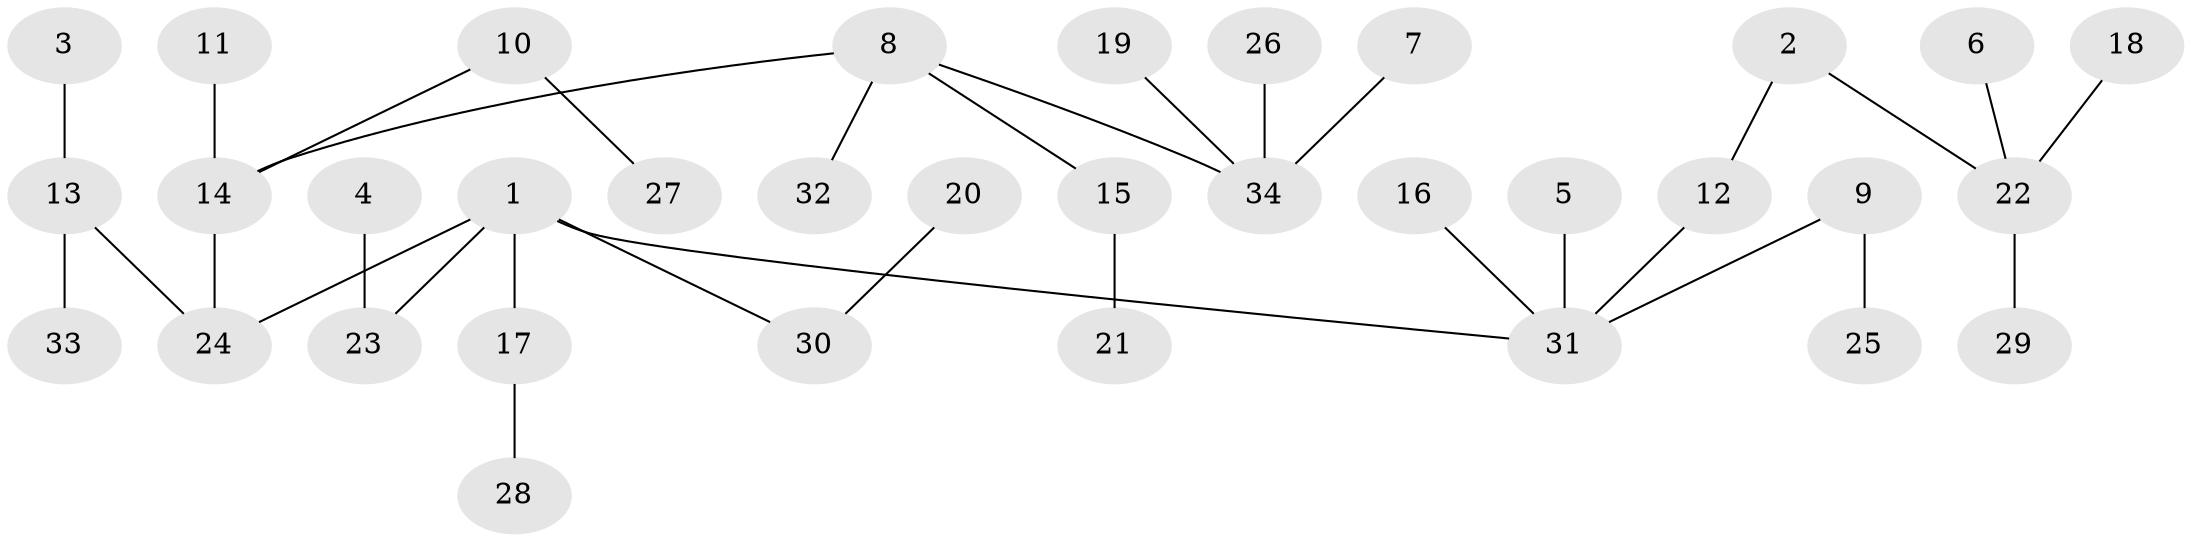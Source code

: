 // original degree distribution, {5: 0.026785714285714284, 8: 0.008928571428571428, 6: 0.017857142857142856, 4: 0.08928571428571429, 2: 0.22321428571428573, 3: 0.11607142857142858, 1: 0.5178571428571429}
// Generated by graph-tools (version 1.1) at 2025/37/03/04/25 23:37:20]
// undirected, 34 vertices, 33 edges
graph export_dot {
  node [color=gray90,style=filled];
  1;
  2;
  3;
  4;
  5;
  6;
  7;
  8;
  9;
  10;
  11;
  12;
  13;
  14;
  15;
  16;
  17;
  18;
  19;
  20;
  21;
  22;
  23;
  24;
  25;
  26;
  27;
  28;
  29;
  30;
  31;
  32;
  33;
  34;
  1 -- 17 [weight=1.0];
  1 -- 23 [weight=1.0];
  1 -- 24 [weight=1.0];
  1 -- 30 [weight=1.0];
  1 -- 31 [weight=1.0];
  2 -- 12 [weight=1.0];
  2 -- 22 [weight=1.0];
  3 -- 13 [weight=1.0];
  4 -- 23 [weight=1.0];
  5 -- 31 [weight=1.0];
  6 -- 22 [weight=1.0];
  7 -- 34 [weight=1.0];
  8 -- 14 [weight=1.0];
  8 -- 15 [weight=1.0];
  8 -- 32 [weight=1.0];
  8 -- 34 [weight=1.0];
  9 -- 25 [weight=1.0];
  9 -- 31 [weight=1.0];
  10 -- 14 [weight=1.0];
  10 -- 27 [weight=1.0];
  11 -- 14 [weight=1.0];
  12 -- 31 [weight=1.0];
  13 -- 24 [weight=1.0];
  13 -- 33 [weight=1.0];
  14 -- 24 [weight=1.0];
  15 -- 21 [weight=1.0];
  16 -- 31 [weight=1.0];
  17 -- 28 [weight=1.0];
  18 -- 22 [weight=1.0];
  19 -- 34 [weight=1.0];
  20 -- 30 [weight=1.0];
  22 -- 29 [weight=1.0];
  26 -- 34 [weight=1.0];
}
